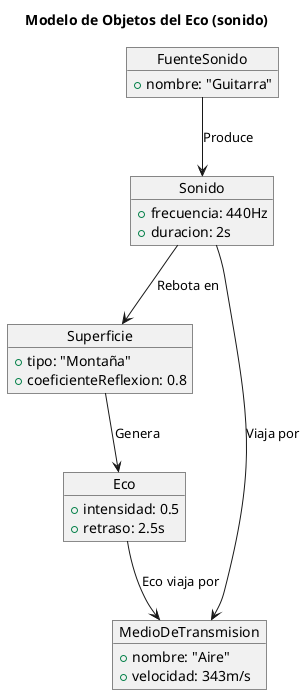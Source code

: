 @startuml
title Modelo de Objetos del Eco (sonido)

object FuenteSonido {
  +nombre: "Guitarra"
}

object Sonido {
  +frecuencia: 440Hz
  +duracion: 2s
}

object Superficie {
  +tipo: "Montaña"
  +coeficienteReflexion: 0.8
}

object MedioDeTransmision {
  +nombre: "Aire"
  +velocidad: 343m/s
}

object Eco {
  +intensidad: 0.5
  +retraso: 2.5s
}

FuenteSonido --> Sonido: "Produce"
Sonido --> MedioDeTransmision: "Viaja por"
Sonido --> Superficie: "Rebota en"
Superficie --> Eco: "Genera"
Eco --> MedioDeTransmision: "Eco viaja por"

@enduml

